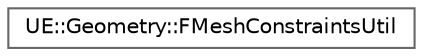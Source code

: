 digraph "Graphical Class Hierarchy"
{
 // INTERACTIVE_SVG=YES
 // LATEX_PDF_SIZE
  bgcolor="transparent";
  edge [fontname=Helvetica,fontsize=10,labelfontname=Helvetica,labelfontsize=10];
  node [fontname=Helvetica,fontsize=10,shape=box,height=0.2,width=0.4];
  rankdir="LR";
  Node0 [id="Node000000",label="UE::Geometry::FMeshConstraintsUtil",height=0.2,width=0.4,color="grey40", fillcolor="white", style="filled",URL="$dd/d69/classUE_1_1Geometry_1_1FMeshConstraintsUtil.html",tooltip="Utility functions for configuring a FMeshConstraints instance."];
}
